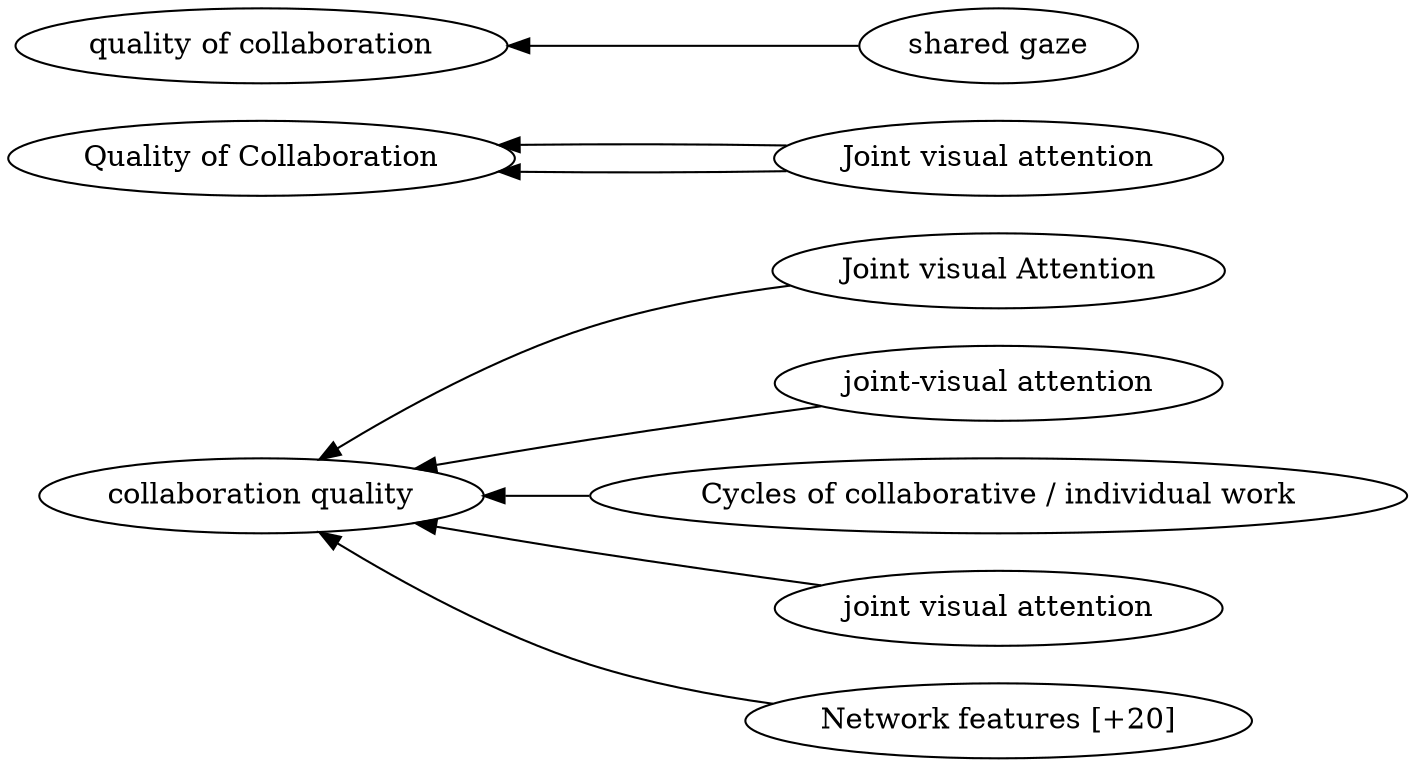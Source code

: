 digraph Test {
	rankdir=RL
	size="15,15"
	overlap=false
	splines=true
	{rank=same; "Joint visual Attention" "joint-visual attention" "Joint visual attention" "Cycles of collaborative / individual work" "joint visual attention" "Network features [+20]" "shared gaze";}
	{rank=same; "quality of collaboration" "Quality of Collaboration" "collaboration quality";}
	"Joint visual attention" [href="https://scholar.google.com/scholar?hl=en&q=Using%20Eye-Tracking%20Technology%20to%20Support%20Visual%20Coordination%20in%20Collaborative%20Problem-Solving%20Groups"]
	"Joint visual attention" -> "Quality of Collaboration"
	"Joint visual attention" [href="https://scholar.google.com/scholar?hl=en&q=The%20Effect%20of%20Mutual%20Gaze%20Perception%20on%20Students’%20Verbal%20Coordination"]
	"Joint visual attention" -> "Quality of Collaboration"
	"Joint visual Attention" [href="https://scholar.google.com/scholar?hl=en&q=Leveraging%20Mobile%20Eye-Trackers%20to%20Capture%20Joint%20Visual%20Attention%20in%20Co-Located%20Collaborative%20Learning"]
	"Joint visual Attention" -> "collaboration quality"
	"Cycles of collaborative / individual work" [href="https://scholar.google.com/scholar?hl=en&q=Leveraging%20Mobile%20Eye-Trackers%20to%20Capture%20Joint%20Visual%20Attention%20in%20Co-Located%20Collaborative%20Learning"]
	"Cycles of collaborative / individual work" -> "collaboration quality"
	"Network features [+20]" [href="https://scholar.google.com/scholar?hl=en&q=Toward%20Collaboration%20Sensing"]
	"Network features [+20]" -> "collaboration quality"
	"joint-visual attention" [href="https://scholar.google.com/scholar?hl=en&q=Unpacking%20Collaborative%20Learning%20Processes%20during%20Hands-on%20Activities%20using%20Mobile%20Eye-Trackers"]
	"joint-visual attention" -> "collaboration quality"
	"joint visual attention" [href="https://scholar.google.com/scholar?hl=en&q=3D%20Tangibles%20Facilitate%20Joint%20Visual%20Attention%20in%20Dyads"]
	"joint visual attention" -> "collaboration quality"
	"shared gaze" [href="https://scholar.google.com/scholar?hl=en&q=Effects%20of%20Shared%20Gaze%20on%20Audio-%20Versus%20Text-Based%20Remote%20Collaborations"]
	"shared gaze" -> "quality of collaboration"
}
